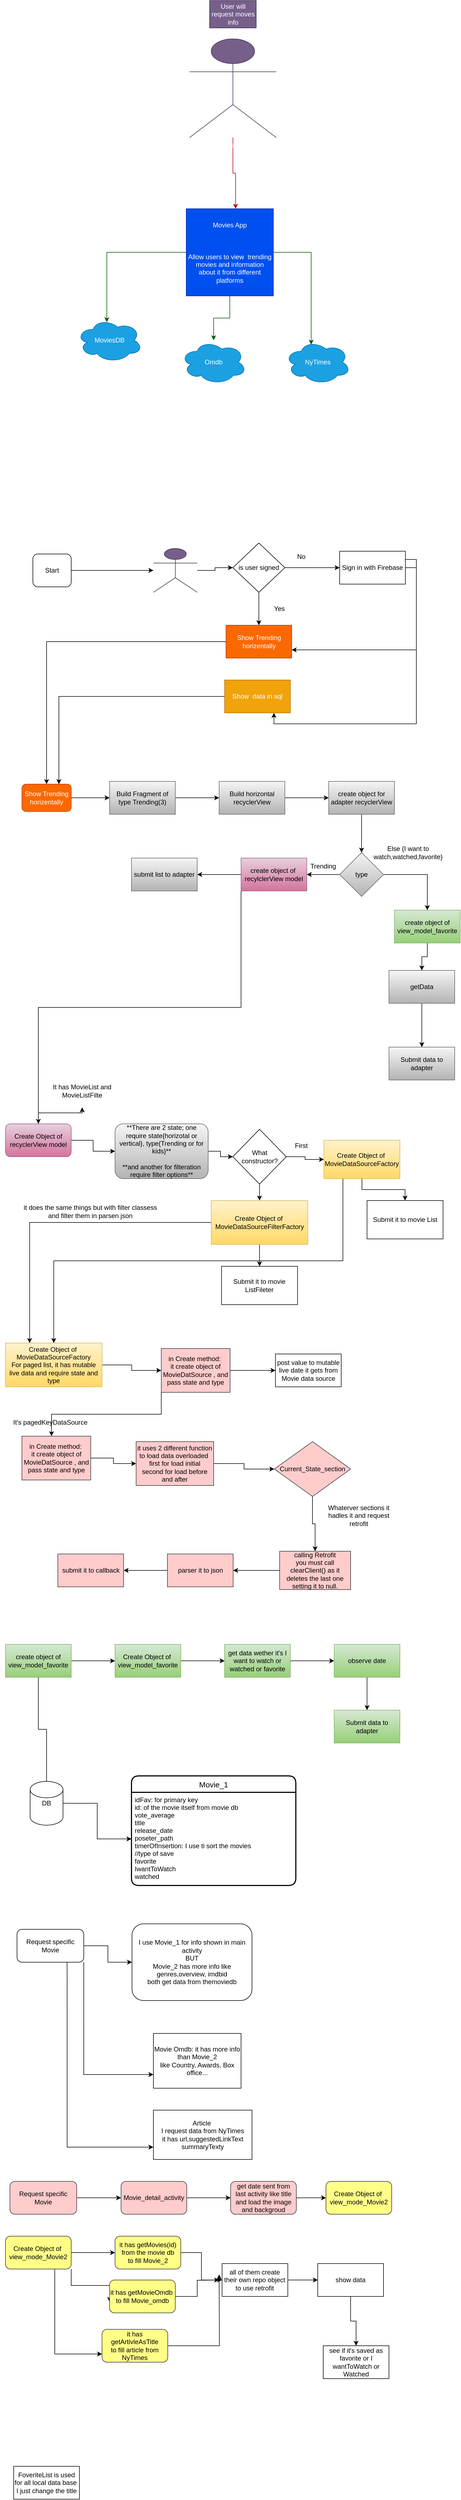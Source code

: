 <mxfile version="13.6.2" type="github">
  <diagram id="xDZMQg_oWkUy296zBAdL" name="Page-1">
    <mxGraphModel dx="1422" dy="1862" grid="1" gridSize="10" guides="1" tooltips="1" connect="1" arrows="1" fold="1" page="1" pageScale="1" pageWidth="850" pageHeight="1100" math="0" shadow="0">
      <root>
        <mxCell id="0" />
        <mxCell id="1" parent="0" />
        <mxCell id="MKO6IdKLwE_xbSHV2B4L-19" style="edgeStyle=orthogonalEdgeStyle;rounded=0;orthogonalLoop=1;jettySize=auto;html=1;fillColor=#008a00;strokeColor=#005700;" edge="1" parent="1" source="MKO6IdKLwE_xbSHV2B4L-4" target="MKO6IdKLwE_xbSHV2B4L-16">
          <mxGeometry relative="1" as="geometry" />
        </mxCell>
        <mxCell id="MKO6IdKLwE_xbSHV2B4L-20" style="edgeStyle=orthogonalEdgeStyle;rounded=0;orthogonalLoop=1;jettySize=auto;html=1;entryX=0.4;entryY=0.1;entryDx=0;entryDy=0;entryPerimeter=0;fillColor=#008a00;strokeColor=#005700;" edge="1" parent="1" source="MKO6IdKLwE_xbSHV2B4L-4" target="MKO6IdKLwE_xbSHV2B4L-17">
          <mxGeometry relative="1" as="geometry" />
        </mxCell>
        <mxCell id="MKO6IdKLwE_xbSHV2B4L-21" style="edgeStyle=orthogonalEdgeStyle;rounded=0;orthogonalLoop=1;jettySize=auto;html=1;entryX=0.458;entryY=0.088;entryDx=0;entryDy=0;entryPerimeter=0;fillColor=#008a00;strokeColor=#005700;" edge="1" parent="1" source="MKO6IdKLwE_xbSHV2B4L-4" target="MKO6IdKLwE_xbSHV2B4L-15">
          <mxGeometry relative="1" as="geometry" />
        </mxCell>
        <mxCell id="MKO6IdKLwE_xbSHV2B4L-4" value="Movies App&lt;br&gt;&lt;br&gt;&lt;br&gt;&lt;br&gt;Allow users to view&amp;nbsp; trending movies and information about it from different platforms" style="whiteSpace=wrap;html=1;aspect=fixed;fillColor=#0050ef;strokeColor=#001DBC;fontColor=#ffffff;" vertex="1" parent="1">
          <mxGeometry x="340" y="-580" width="159" height="159" as="geometry" />
        </mxCell>
        <object label="" id="MKO6IdKLwE_xbSHV2B4L-14">
          <mxCell style="edgeStyle=orthogonalEdgeStyle;rounded=0;orthogonalLoop=1;jettySize=auto;html=1;fillColor=#e51400;strokeColor=#B20000;" edge="1" parent="1" source="MKO6IdKLwE_xbSHV2B4L-11" target="MKO6IdKLwE_xbSHV2B4L-4">
            <mxGeometry relative="1" as="geometry">
              <Array as="points">
                <mxPoint x="425" y="-645" />
                <mxPoint x="430" y="-645" />
              </Array>
            </mxGeometry>
          </mxCell>
        </object>
        <mxCell id="MKO6IdKLwE_xbSHV2B4L-11" value="User" style="shape=umlActor;verticalLabelPosition=bottom;verticalAlign=top;html=1;outlineConnect=0;fillColor=#76608a;strokeColor=#432D57;fontColor=#ffffff;" vertex="1" parent="1">
          <mxGeometry x="346" y="-890" width="158.25" height="180" as="geometry" />
        </mxCell>
        <mxCell id="MKO6IdKLwE_xbSHV2B4L-12" value="User will request moves info" style="text;html=1;strokeColor=#432D57;fillColor=#76608a;align=center;verticalAlign=middle;whiteSpace=wrap;rounded=0;fontColor=#ffffff;" vertex="1" parent="1">
          <mxGeometry x="382.63" y="-960" width="85" height="50" as="geometry" />
        </mxCell>
        <mxCell id="MKO6IdKLwE_xbSHV2B4L-15" value="MoviesDB" style="ellipse;shape=cloud;whiteSpace=wrap;html=1;fillColor=#1ba1e2;strokeColor=#006EAF;fontColor=#ffffff;" vertex="1" parent="1">
          <mxGeometry x="140" y="-380" width="120" height="80" as="geometry" />
        </mxCell>
        <mxCell id="MKO6IdKLwE_xbSHV2B4L-16" value="Omdb" style="ellipse;shape=cloud;whiteSpace=wrap;html=1;fillColor=#1ba1e2;strokeColor=#006EAF;fontColor=#ffffff;" vertex="1" parent="1">
          <mxGeometry x="330" y="-340" width="120" height="80" as="geometry" />
        </mxCell>
        <mxCell id="MKO6IdKLwE_xbSHV2B4L-17" value="NyTimes&lt;br&gt;" style="ellipse;shape=cloud;whiteSpace=wrap;html=1;fillColor=#1ba1e2;strokeColor=#006EAF;fontColor=#ffffff;" vertex="1" parent="1">
          <mxGeometry x="520" y="-340" width="120" height="80" as="geometry" />
        </mxCell>
        <mxCell id="MKO6IdKLwE_xbSHV2B4L-29" value="" style="edgeStyle=orthogonalEdgeStyle;rounded=0;orthogonalLoop=1;jettySize=auto;html=1;" edge="1" parent="1" source="MKO6IdKLwE_xbSHV2B4L-22" target="MKO6IdKLwE_xbSHV2B4L-28">
          <mxGeometry relative="1" as="geometry" />
        </mxCell>
        <mxCell id="MKO6IdKLwE_xbSHV2B4L-22" value="User" style="shape=umlActor;verticalLabelPosition=bottom;verticalAlign=top;html=1;outlineConnect=0;fillColor=#76608a;strokeColor=#432D57;fontColor=#ffffff;" vertex="1" parent="1">
          <mxGeometry x="280" y="40" width="80" height="80" as="geometry" />
        </mxCell>
        <mxCell id="MKO6IdKLwE_xbSHV2B4L-26" style="edgeStyle=orthogonalEdgeStyle;rounded=0;orthogonalLoop=1;jettySize=auto;html=1;" edge="1" parent="1" source="MKO6IdKLwE_xbSHV2B4L-25" target="MKO6IdKLwE_xbSHV2B4L-22">
          <mxGeometry relative="1" as="geometry" />
        </mxCell>
        <mxCell id="MKO6IdKLwE_xbSHV2B4L-25" value="Start" style="rounded=1;whiteSpace=wrap;html=1;" vertex="1" parent="1">
          <mxGeometry x="60" y="50" width="70" height="60" as="geometry" />
        </mxCell>
        <mxCell id="MKO6IdKLwE_xbSHV2B4L-31" value="" style="edgeStyle=orthogonalEdgeStyle;rounded=0;orthogonalLoop=1;jettySize=auto;html=1;" edge="1" parent="1" source="MKO6IdKLwE_xbSHV2B4L-28" target="MKO6IdKLwE_xbSHV2B4L-30">
          <mxGeometry relative="1" as="geometry" />
        </mxCell>
        <mxCell id="MKO6IdKLwE_xbSHV2B4L-34" value="" style="edgeStyle=orthogonalEdgeStyle;rounded=0;orthogonalLoop=1;jettySize=auto;html=1;" edge="1" parent="1" source="MKO6IdKLwE_xbSHV2B4L-28" target="MKO6IdKLwE_xbSHV2B4L-33">
          <mxGeometry relative="1" as="geometry" />
        </mxCell>
        <mxCell id="MKO6IdKLwE_xbSHV2B4L-28" value="is user signed" style="rhombus;whiteSpace=wrap;html=1;" vertex="1" parent="1">
          <mxGeometry x="425" y="30" width="95" height="90" as="geometry" />
        </mxCell>
        <mxCell id="MKO6IdKLwE_xbSHV2B4L-38" style="edgeStyle=orthogonalEdgeStyle;rounded=0;orthogonalLoop=1;jettySize=auto;html=1;exitX=1;exitY=0.5;exitDx=0;exitDy=0;entryX=1;entryY=0.75;entryDx=0;entryDy=0;" edge="1" parent="1" source="MKO6IdKLwE_xbSHV2B4L-30" target="MKO6IdKLwE_xbSHV2B4L-33">
          <mxGeometry relative="1" as="geometry" />
        </mxCell>
        <mxCell id="MKO6IdKLwE_xbSHV2B4L-42" style="edgeStyle=orthogonalEdgeStyle;rounded=0;orthogonalLoop=1;jettySize=auto;html=1;exitX=1;exitY=0.25;exitDx=0;exitDy=0;entryX=0.75;entryY=1;entryDx=0;entryDy=0;" edge="1" parent="1" source="MKO6IdKLwE_xbSHV2B4L-30" target="MKO6IdKLwE_xbSHV2B4L-40">
          <mxGeometry relative="1" as="geometry" />
        </mxCell>
        <mxCell id="MKO6IdKLwE_xbSHV2B4L-30" value="Sign in with Firebase" style="rounded=0;whiteSpace=wrap;html=1;" vertex="1" parent="1">
          <mxGeometry x="620" y="45" width="120" height="60" as="geometry" />
        </mxCell>
        <mxCell id="MKO6IdKLwE_xbSHV2B4L-32" value="No" style="text;html=1;strokeColor=none;fillColor=none;align=center;verticalAlign=middle;whiteSpace=wrap;rounded=0;" vertex="1" parent="1">
          <mxGeometry x="530" y="45" width="40" height="20" as="geometry" />
        </mxCell>
        <mxCell id="MKO6IdKLwE_xbSHV2B4L-48" style="edgeStyle=orthogonalEdgeStyle;rounded=0;orthogonalLoop=1;jettySize=auto;html=1;entryX=0.5;entryY=0;entryDx=0;entryDy=0;" edge="1" parent="1" source="MKO6IdKLwE_xbSHV2B4L-33" target="MKO6IdKLwE_xbSHV2B4L-45">
          <mxGeometry relative="1" as="geometry" />
        </mxCell>
        <mxCell id="MKO6IdKLwE_xbSHV2B4L-33" value="Show Trending horizentally" style="rounded=0;whiteSpace=wrap;html=1;fillColor=#fa6800;strokeColor=#C73500;fontColor=#ffffff;" vertex="1" parent="1">
          <mxGeometry x="412.5" y="180" width="120" height="60" as="geometry" />
        </mxCell>
        <mxCell id="MKO6IdKLwE_xbSHV2B4L-35" value="Yes" style="text;html=1;strokeColor=none;fillColor=none;align=center;verticalAlign=middle;whiteSpace=wrap;rounded=0;" vertex="1" parent="1">
          <mxGeometry x="490" y="140" width="40" height="20" as="geometry" />
        </mxCell>
        <mxCell id="MKO6IdKLwE_xbSHV2B4L-53" style="edgeStyle=orthogonalEdgeStyle;rounded=0;orthogonalLoop=1;jettySize=auto;html=1;entryX=0.75;entryY=0;entryDx=0;entryDy=0;" edge="1" parent="1" source="MKO6IdKLwE_xbSHV2B4L-40" target="MKO6IdKLwE_xbSHV2B4L-45">
          <mxGeometry relative="1" as="geometry" />
        </mxCell>
        <mxCell id="MKO6IdKLwE_xbSHV2B4L-40" value="Show&amp;nbsp; data in sql" style="rounded=0;whiteSpace=wrap;html=1;fillColor=#f0a30a;strokeColor=#BD7000;fontColor=#ffffff;" vertex="1" parent="1">
          <mxGeometry x="410" y="280" width="120" height="60" as="geometry" />
        </mxCell>
        <mxCell id="MKO6IdKLwE_xbSHV2B4L-47" value="" style="edgeStyle=orthogonalEdgeStyle;rounded=0;orthogonalLoop=1;jettySize=auto;html=1;" edge="1" parent="1" source="MKO6IdKLwE_xbSHV2B4L-45" target="MKO6IdKLwE_xbSHV2B4L-46">
          <mxGeometry relative="1" as="geometry" />
        </mxCell>
        <mxCell id="MKO6IdKLwE_xbSHV2B4L-45" value="Show Trending horizentally" style="rounded=1;whiteSpace=wrap;html=1;fillColor=#fa6800;strokeColor=#C73500;fontColor=#ffffff;" vertex="1" parent="1">
          <mxGeometry x="40" y="470" width="90" height="50" as="geometry" />
        </mxCell>
        <mxCell id="MKO6IdKLwE_xbSHV2B4L-50" value="" style="edgeStyle=orthogonalEdgeStyle;rounded=0;orthogonalLoop=1;jettySize=auto;html=1;" edge="1" parent="1" source="MKO6IdKLwE_xbSHV2B4L-46" target="MKO6IdKLwE_xbSHV2B4L-49">
          <mxGeometry relative="1" as="geometry" />
        </mxCell>
        <mxCell id="MKO6IdKLwE_xbSHV2B4L-46" value="Build Fragment of type Trending(3)" style="rounded=0;whiteSpace=wrap;html=1;gradientColor=#b3b3b3;fillColor=#f5f5f5;strokeColor=#666666;" vertex="1" parent="1">
          <mxGeometry x="200" y="465" width="120" height="60" as="geometry" />
        </mxCell>
        <mxCell id="MKO6IdKLwE_xbSHV2B4L-52" value="" style="edgeStyle=orthogonalEdgeStyle;rounded=0;orthogonalLoop=1;jettySize=auto;html=1;" edge="1" parent="1" source="MKO6IdKLwE_xbSHV2B4L-49" target="MKO6IdKLwE_xbSHV2B4L-51">
          <mxGeometry relative="1" as="geometry" />
        </mxCell>
        <mxCell id="MKO6IdKLwE_xbSHV2B4L-49" value="Build horizontal recyclerView" style="whiteSpace=wrap;html=1;rounded=0;strokeColor=#666666;fillColor=#f5f5f5;gradientColor=#b3b3b3;" vertex="1" parent="1">
          <mxGeometry x="400" y="465" width="120" height="60" as="geometry" />
        </mxCell>
        <mxCell id="MKO6IdKLwE_xbSHV2B4L-55" value="" style="edgeStyle=orthogonalEdgeStyle;rounded=0;orthogonalLoop=1;jettySize=auto;html=1;" edge="1" parent="1" source="MKO6IdKLwE_xbSHV2B4L-51" target="MKO6IdKLwE_xbSHV2B4L-54">
          <mxGeometry relative="1" as="geometry" />
        </mxCell>
        <mxCell id="MKO6IdKLwE_xbSHV2B4L-51" value="create object for adapter recyclerView" style="whiteSpace=wrap;html=1;rounded=0;strokeColor=#666666;fillColor=#f5f5f5;gradientColor=#b3b3b3;" vertex="1" parent="1">
          <mxGeometry x="600" y="465" width="120" height="60" as="geometry" />
        </mxCell>
        <mxCell id="MKO6IdKLwE_xbSHV2B4L-57" value="" style="edgeStyle=orthogonalEdgeStyle;rounded=0;orthogonalLoop=1;jettySize=auto;html=1;" edge="1" parent="1" source="MKO6IdKLwE_xbSHV2B4L-54" target="MKO6IdKLwE_xbSHV2B4L-56">
          <mxGeometry relative="1" as="geometry" />
        </mxCell>
        <mxCell id="MKO6IdKLwE_xbSHV2B4L-62" value="" style="edgeStyle=orthogonalEdgeStyle;rounded=0;orthogonalLoop=1;jettySize=auto;html=1;" edge="1" parent="1" source="MKO6IdKLwE_xbSHV2B4L-54" target="MKO6IdKLwE_xbSHV2B4L-61">
          <mxGeometry relative="1" as="geometry" />
        </mxCell>
        <mxCell id="MKO6IdKLwE_xbSHV2B4L-54" value="type" style="rhombus;whiteSpace=wrap;html=1;rounded=0;strokeColor=#666666;fillColor=#f5f5f5;gradientColor=#b3b3b3;" vertex="1" parent="1">
          <mxGeometry x="620" y="595" width="80" height="80" as="geometry" />
        </mxCell>
        <mxCell id="MKO6IdKLwE_xbSHV2B4L-60" value="" style="edgeStyle=orthogonalEdgeStyle;rounded=0;orthogonalLoop=1;jettySize=auto;html=1;" edge="1" parent="1" source="MKO6IdKLwE_xbSHV2B4L-56" target="MKO6IdKLwE_xbSHV2B4L-59">
          <mxGeometry relative="1" as="geometry" />
        </mxCell>
        <mxCell id="MKO6IdKLwE_xbSHV2B4L-74" style="edgeStyle=orthogonalEdgeStyle;rounded=0;orthogonalLoop=1;jettySize=auto;html=1;exitX=0;exitY=1;exitDx=0;exitDy=0;entryX=0.5;entryY=0;entryDx=0;entryDy=0;" edge="1" parent="1" source="MKO6IdKLwE_xbSHV2B4L-56" target="MKO6IdKLwE_xbSHV2B4L-70">
          <mxGeometry relative="1" as="geometry" />
        </mxCell>
        <mxCell id="MKO6IdKLwE_xbSHV2B4L-56" value="create object of&amp;nbsp;&lt;br&gt;recylclerView model" style="whiteSpace=wrap;html=1;rounded=0;strokeColor=#996185;fillColor=#e6d0de;gradientColor=#d5739d;" vertex="1" parent="1">
          <mxGeometry x="440" y="605" width="120" height="60" as="geometry" />
        </mxCell>
        <mxCell id="MKO6IdKLwE_xbSHV2B4L-58" value="Trending" style="text;html=1;strokeColor=none;fillColor=none;align=center;verticalAlign=middle;whiteSpace=wrap;rounded=0;" vertex="1" parent="1">
          <mxGeometry x="570" y="610" width="40" height="20" as="geometry" />
        </mxCell>
        <mxCell id="MKO6IdKLwE_xbSHV2B4L-59" value="submit list to adapter" style="whiteSpace=wrap;html=1;rounded=0;strokeColor=#666666;fillColor=#f5f5f5;gradientColor=#b3b3b3;" vertex="1" parent="1">
          <mxGeometry x="240" y="605" width="120" height="60" as="geometry" />
        </mxCell>
        <mxCell id="MKO6IdKLwE_xbSHV2B4L-66" value="" style="edgeStyle=orthogonalEdgeStyle;rounded=0;orthogonalLoop=1;jettySize=auto;html=1;" edge="1" parent="1" source="MKO6IdKLwE_xbSHV2B4L-61" target="MKO6IdKLwE_xbSHV2B4L-65">
          <mxGeometry relative="1" as="geometry" />
        </mxCell>
        <mxCell id="MKO6IdKLwE_xbSHV2B4L-61" value="create object of view_model_favorite" style="whiteSpace=wrap;html=1;rounded=0;strokeColor=#82b366;fillColor=#d5e8d4;gradientColor=#97d077;" vertex="1" parent="1">
          <mxGeometry x="720" y="700" width="120" height="60" as="geometry" />
        </mxCell>
        <mxCell id="MKO6IdKLwE_xbSHV2B4L-63" value="Else {I want to watch,watched,favorite}" style="text;html=1;strokeColor=none;fillColor=none;align=center;verticalAlign=middle;whiteSpace=wrap;rounded=0;" vertex="1" parent="1">
          <mxGeometry x="670" y="560" width="150" height="70" as="geometry" />
        </mxCell>
        <mxCell id="MKO6IdKLwE_xbSHV2B4L-68" value="" style="edgeStyle=orthogonalEdgeStyle;rounded=0;orthogonalLoop=1;jettySize=auto;html=1;" edge="1" parent="1" source="MKO6IdKLwE_xbSHV2B4L-65" target="MKO6IdKLwE_xbSHV2B4L-67">
          <mxGeometry relative="1" as="geometry" />
        </mxCell>
        <mxCell id="MKO6IdKLwE_xbSHV2B4L-65" value="getData" style="whiteSpace=wrap;html=1;rounded=0;strokeColor=#666666;fillColor=#f5f5f5;gradientColor=#b3b3b3;" vertex="1" parent="1">
          <mxGeometry x="710" y="810" width="120" height="60" as="geometry" />
        </mxCell>
        <mxCell id="MKO6IdKLwE_xbSHV2B4L-67" value="Submit data to adapter" style="whiteSpace=wrap;html=1;rounded=0;strokeColor=#666666;fillColor=#f5f5f5;gradientColor=#b3b3b3;" vertex="1" parent="1">
          <mxGeometry x="710" y="950" width="120" height="60" as="geometry" />
        </mxCell>
        <mxCell id="MKO6IdKLwE_xbSHV2B4L-76" style="edgeStyle=orthogonalEdgeStyle;rounded=0;orthogonalLoop=1;jettySize=auto;html=1;entryX=0.5;entryY=1;entryDx=0;entryDy=0;" edge="1" parent="1" source="MKO6IdKLwE_xbSHV2B4L-70" target="MKO6IdKLwE_xbSHV2B4L-75">
          <mxGeometry relative="1" as="geometry" />
        </mxCell>
        <mxCell id="MKO6IdKLwE_xbSHV2B4L-80" value="" style="edgeStyle=orthogonalEdgeStyle;rounded=0;orthogonalLoop=1;jettySize=auto;html=1;" edge="1" parent="1" source="MKO6IdKLwE_xbSHV2B4L-70" target="MKO6IdKLwE_xbSHV2B4L-79">
          <mxGeometry relative="1" as="geometry" />
        </mxCell>
        <mxCell id="MKO6IdKLwE_xbSHV2B4L-70" value="Create Object of recyclerView model" style="rounded=1;whiteSpace=wrap;html=1;gradientColor=#d5739d;fillColor=#e6d0de;strokeColor=#996185;" vertex="1" parent="1">
          <mxGeometry x="10" y="1090" width="120" height="60" as="geometry" />
        </mxCell>
        <mxCell id="MKO6IdKLwE_xbSHV2B4L-75" value="It has MovieList and MovieListFilte" style="text;html=1;strokeColor=none;fillColor=none;align=center;verticalAlign=middle;whiteSpace=wrap;rounded=0;" vertex="1" parent="1">
          <mxGeometry x="90" y="1000" width="120" height="60" as="geometry" />
        </mxCell>
        <mxCell id="MKO6IdKLwE_xbSHV2B4L-87" value="" style="edgeStyle=orthogonalEdgeStyle;rounded=0;orthogonalLoop=1;jettySize=auto;html=1;" edge="1" parent="1" source="MKO6IdKLwE_xbSHV2B4L-79" target="MKO6IdKLwE_xbSHV2B4L-86">
          <mxGeometry relative="1" as="geometry" />
        </mxCell>
        <mxCell id="MKO6IdKLwE_xbSHV2B4L-79" value="**There are 2 state; one require state{horizotal or vertical}, type{Trending or for kids}**&lt;br&gt;&lt;br&gt;**and another for filteration require filter options**" style="rounded=1;whiteSpace=wrap;html=1;gradientColor=#b3b3b3;fillColor=#f5f5f5;strokeColor=#666666;" vertex="1" parent="1">
          <mxGeometry x="210" y="1090" width="170" height="100" as="geometry" />
        </mxCell>
        <mxCell id="MKO6IdKLwE_xbSHV2B4L-89" value="" style="edgeStyle=orthogonalEdgeStyle;rounded=0;orthogonalLoop=1;jettySize=auto;html=1;" edge="1" parent="1" source="MKO6IdKLwE_xbSHV2B4L-86" target="MKO6IdKLwE_xbSHV2B4L-88">
          <mxGeometry relative="1" as="geometry" />
        </mxCell>
        <mxCell id="MKO6IdKLwE_xbSHV2B4L-94" value="" style="edgeStyle=orthogonalEdgeStyle;rounded=0;orthogonalLoop=1;jettySize=auto;html=1;" edge="1" parent="1" source="MKO6IdKLwE_xbSHV2B4L-86" target="MKO6IdKLwE_xbSHV2B4L-93">
          <mxGeometry relative="1" as="geometry" />
        </mxCell>
        <mxCell id="MKO6IdKLwE_xbSHV2B4L-86" value="What constructor?" style="rhombus;whiteSpace=wrap;html=1;" vertex="1" parent="1">
          <mxGeometry x="425" y="1100" width="97.5" height="100" as="geometry" />
        </mxCell>
        <mxCell id="MKO6IdKLwE_xbSHV2B4L-92" value="" style="edgeStyle=orthogonalEdgeStyle;rounded=0;orthogonalLoop=1;jettySize=auto;html=1;" edge="1" parent="1" source="MKO6IdKLwE_xbSHV2B4L-88" target="MKO6IdKLwE_xbSHV2B4L-91">
          <mxGeometry relative="1" as="geometry" />
        </mxCell>
        <mxCell id="MKO6IdKLwE_xbSHV2B4L-126" style="edgeStyle=orthogonalEdgeStyle;rounded=0;orthogonalLoop=1;jettySize=auto;html=1;exitX=0.25;exitY=1;exitDx=0;exitDy=0;entryX=0.5;entryY=0;entryDx=0;entryDy=0;" edge="1" parent="1" source="MKO6IdKLwE_xbSHV2B4L-88" target="MKO6IdKLwE_xbSHV2B4L-97">
          <mxGeometry relative="1" as="geometry" />
        </mxCell>
        <mxCell id="MKO6IdKLwE_xbSHV2B4L-88" value="Create Object of&amp;nbsp;&lt;br&gt;MovieDataSourceFactory" style="whiteSpace=wrap;html=1;gradientColor=#ffd966;fillColor=#fff2cc;strokeColor=#d6b656;" vertex="1" parent="1">
          <mxGeometry x="591.25" y="1120" width="138.75" height="70" as="geometry" />
        </mxCell>
        <mxCell id="MKO6IdKLwE_xbSHV2B4L-90" value="First" style="text;html=1;strokeColor=none;fillColor=none;align=center;verticalAlign=middle;whiteSpace=wrap;rounded=0;" vertex="1" parent="1">
          <mxGeometry x="530" y="1120" width="40" height="20" as="geometry" />
        </mxCell>
        <mxCell id="MKO6IdKLwE_xbSHV2B4L-91" value="Submit it to movie List" style="whiteSpace=wrap;html=1;" vertex="1" parent="1">
          <mxGeometry x="670" y="1230" width="138.75" height="70" as="geometry" />
        </mxCell>
        <mxCell id="MKO6IdKLwE_xbSHV2B4L-96" value="" style="edgeStyle=orthogonalEdgeStyle;rounded=0;orthogonalLoop=1;jettySize=auto;html=1;" edge="1" parent="1" source="MKO6IdKLwE_xbSHV2B4L-93" target="MKO6IdKLwE_xbSHV2B4L-95">
          <mxGeometry relative="1" as="geometry" />
        </mxCell>
        <mxCell id="MKO6IdKLwE_xbSHV2B4L-127" style="edgeStyle=orthogonalEdgeStyle;rounded=0;orthogonalLoop=1;jettySize=auto;html=1;entryX=0.25;entryY=0;entryDx=0;entryDy=0;" edge="1" parent="1" source="MKO6IdKLwE_xbSHV2B4L-93" target="MKO6IdKLwE_xbSHV2B4L-97">
          <mxGeometry relative="1" as="geometry" />
        </mxCell>
        <mxCell id="MKO6IdKLwE_xbSHV2B4L-93" value="Create Object of&amp;nbsp;&lt;br&gt;MovieDataSourceFilterFactory" style="whiteSpace=wrap;html=1;gradientColor=#ffd966;fillColor=#fff2cc;strokeColor=#d6b656;" vertex="1" parent="1">
          <mxGeometry x="385.63" y="1230" width="176.25" height="80" as="geometry" />
        </mxCell>
        <mxCell id="MKO6IdKLwE_xbSHV2B4L-95" value="Submit it to movie ListFileter" style="whiteSpace=wrap;html=1;" vertex="1" parent="1">
          <mxGeometry x="404.38" y="1350" width="138.75" height="70" as="geometry" />
        </mxCell>
        <mxCell id="MKO6IdKLwE_xbSHV2B4L-101" value="" style="edgeStyle=orthogonalEdgeStyle;rounded=0;orthogonalLoop=1;jettySize=auto;html=1;" edge="1" parent="1" source="MKO6IdKLwE_xbSHV2B4L-97" target="MKO6IdKLwE_xbSHV2B4L-100">
          <mxGeometry relative="1" as="geometry" />
        </mxCell>
        <mxCell id="MKO6IdKLwE_xbSHV2B4L-97" value="Create Object of&amp;nbsp;&lt;br&gt;MovieDataSourceFactory&lt;br&gt;For paged list, it has mutable live data and require state and type" style="whiteSpace=wrap;html=1;gradientColor=#ffd966;fillColor=#fff2cc;strokeColor=#d6b656;" vertex="1" parent="1">
          <mxGeometry x="10" y="1490" width="176.25" height="80" as="geometry" />
        </mxCell>
        <mxCell id="MKO6IdKLwE_xbSHV2B4L-103" value="" style="edgeStyle=orthogonalEdgeStyle;rounded=0;orthogonalLoop=1;jettySize=auto;html=1;" edge="1" parent="1" source="MKO6IdKLwE_xbSHV2B4L-100" target="MKO6IdKLwE_xbSHV2B4L-102">
          <mxGeometry relative="1" as="geometry" />
        </mxCell>
        <mxCell id="MKO6IdKLwE_xbSHV2B4L-106" style="edgeStyle=orthogonalEdgeStyle;rounded=0;orthogonalLoop=1;jettySize=auto;html=1;exitX=0;exitY=1;exitDx=0;exitDy=0;entryX=0.43;entryY=0;entryDx=0;entryDy=0;entryPerimeter=0;" edge="1" parent="1" source="MKO6IdKLwE_xbSHV2B4L-100" target="MKO6IdKLwE_xbSHV2B4L-104">
          <mxGeometry relative="1" as="geometry" />
        </mxCell>
        <mxCell id="MKO6IdKLwE_xbSHV2B4L-100" value="in Create method:&amp;nbsp;&lt;br&gt;it create object of MovieDatSource , and pass state and type" style="whiteSpace=wrap;html=1;strokeColor=#36393d;fillColor=#ffcccc;" vertex="1" parent="1">
          <mxGeometry x="294.38" y="1500" width="125.63" height="80" as="geometry" />
        </mxCell>
        <mxCell id="MKO6IdKLwE_xbSHV2B4L-102" value="post value to mutable live date it gets from Movie data source" style="whiteSpace=wrap;html=1;" vertex="1" parent="1">
          <mxGeometry x="502.825" y="1510" width="120" height="60" as="geometry" />
        </mxCell>
        <mxCell id="MKO6IdKLwE_xbSHV2B4L-109" value="" style="edgeStyle=orthogonalEdgeStyle;rounded=0;orthogonalLoop=1;jettySize=auto;html=1;" edge="1" parent="1" source="MKO6IdKLwE_xbSHV2B4L-104" target="MKO6IdKLwE_xbSHV2B4L-108">
          <mxGeometry relative="1" as="geometry" />
        </mxCell>
        <mxCell id="MKO6IdKLwE_xbSHV2B4L-104" value="in Create method:&amp;nbsp;&lt;br&gt;it create object of MovieDatSource , and pass state and type" style="whiteSpace=wrap;html=1;strokeColor=#36393d;fillColor=#ffcccc;" vertex="1" parent="1">
          <mxGeometry x="40" y="1660" width="125.63" height="80" as="geometry" />
        </mxCell>
        <mxCell id="MKO6IdKLwE_xbSHV2B4L-107" value="It&#39;s pagedKeyDataSource" style="text;html=1;strokeColor=none;fillColor=none;align=center;verticalAlign=middle;whiteSpace=wrap;rounded=0;" vertex="1" parent="1">
          <mxGeometry y="1630" width="184" height="10" as="geometry" />
        </mxCell>
        <mxCell id="MKO6IdKLwE_xbSHV2B4L-111" value="" style="edgeStyle=orthogonalEdgeStyle;rounded=0;orthogonalLoop=1;jettySize=auto;html=1;" edge="1" parent="1" source="MKO6IdKLwE_xbSHV2B4L-108" target="MKO6IdKLwE_xbSHV2B4L-110">
          <mxGeometry relative="1" as="geometry" />
        </mxCell>
        <mxCell id="MKO6IdKLwE_xbSHV2B4L-108" value="it uses 2 different function to load data overloaded&amp;nbsp;&lt;br&gt;first for load initial&lt;br&gt;second for load before and after" style="whiteSpace=wrap;html=1;strokeColor=#36393d;fillColor=#ffcccc;" vertex="1" parent="1">
          <mxGeometry x="248.45" y="1670" width="141.56" height="80" as="geometry" />
        </mxCell>
        <mxCell id="MKO6IdKLwE_xbSHV2B4L-113" value="" style="edgeStyle=orthogonalEdgeStyle;rounded=0;orthogonalLoop=1;jettySize=auto;html=1;" edge="1" parent="1" source="MKO6IdKLwE_xbSHV2B4L-110" target="MKO6IdKLwE_xbSHV2B4L-112">
          <mxGeometry relative="1" as="geometry" />
        </mxCell>
        <mxCell id="MKO6IdKLwE_xbSHV2B4L-110" value="Current_State_section" style="rhombus;whiteSpace=wrap;html=1;strokeColor=#36393d;fillColor=#ffcccc;" vertex="1" parent="1">
          <mxGeometry x="500.79" y="1670" width="139.21" height="100" as="geometry" />
        </mxCell>
        <mxCell id="MKO6IdKLwE_xbSHV2B4L-121" value="" style="edgeStyle=orthogonalEdgeStyle;rounded=0;orthogonalLoop=1;jettySize=auto;html=1;" edge="1" parent="1" source="MKO6IdKLwE_xbSHV2B4L-112" target="MKO6IdKLwE_xbSHV2B4L-120">
          <mxGeometry relative="1" as="geometry" />
        </mxCell>
        <mxCell id="MKO6IdKLwE_xbSHV2B4L-112" value="calling Retrofit&lt;br&gt;you must call clearClient() as it deletes the last one setting it to null." style="whiteSpace=wrap;html=1;strokeColor=#36393d;fillColor=#ffcccc;" vertex="1" parent="1">
          <mxGeometry x="510.4" y="1870" width="129.61" height="70" as="geometry" />
        </mxCell>
        <mxCell id="MKO6IdKLwE_xbSHV2B4L-114" value="Whaterver sections it hadles it and request retrofit" style="text;html=1;strokeColor=none;fillColor=none;align=center;verticalAlign=middle;whiteSpace=wrap;rounded=0;" vertex="1" parent="1">
          <mxGeometry x="590" y="1780" width="130" height="50" as="geometry" />
        </mxCell>
        <mxCell id="MKO6IdKLwE_xbSHV2B4L-124" value="" style="edgeStyle=orthogonalEdgeStyle;rounded=0;orthogonalLoop=1;jettySize=auto;html=1;" edge="1" parent="1" source="MKO6IdKLwE_xbSHV2B4L-120" target="MKO6IdKLwE_xbSHV2B4L-123">
          <mxGeometry relative="1" as="geometry" />
        </mxCell>
        <mxCell id="MKO6IdKLwE_xbSHV2B4L-120" value="parser it to json" style="whiteSpace=wrap;html=1;strokeColor=#36393d;fillColor=#ffcccc;" vertex="1" parent="1">
          <mxGeometry x="305.595" y="1875" width="120" height="60" as="geometry" />
        </mxCell>
        <mxCell id="MKO6IdKLwE_xbSHV2B4L-123" value="submit it to callback" style="whiteSpace=wrap;html=1;strokeColor=#36393d;fillColor=#ffcccc;" vertex="1" parent="1">
          <mxGeometry x="105.595" y="1875" width="120" height="60" as="geometry" />
        </mxCell>
        <mxCell id="MKO6IdKLwE_xbSHV2B4L-128" value="it does the same things but with filter classess and filter them in parsen json" style="text;html=1;strokeColor=none;fillColor=none;align=center;verticalAlign=middle;whiteSpace=wrap;rounded=0;" vertex="1" parent="1">
          <mxGeometry x="40" y="1250" width="250" as="geometry" />
        </mxCell>
        <mxCell id="MKO6IdKLwE_xbSHV2B4L-132" value="" style="edgeStyle=orthogonalEdgeStyle;rounded=0;orthogonalLoop=1;jettySize=auto;html=1;" edge="1" parent="1" source="MKO6IdKLwE_xbSHV2B4L-130" target="MKO6IdKLwE_xbSHV2B4L-131">
          <mxGeometry relative="1" as="geometry" />
        </mxCell>
        <mxCell id="MKO6IdKLwE_xbSHV2B4L-143" style="edgeStyle=orthogonalEdgeStyle;rounded=0;orthogonalLoop=1;jettySize=auto;html=1;entryX=0.5;entryY=0.35;entryDx=0;entryDy=0;entryPerimeter=0;" edge="1" parent="1" source="MKO6IdKLwE_xbSHV2B4L-130" target="MKO6IdKLwE_xbSHV2B4L-139">
          <mxGeometry relative="1" as="geometry" />
        </mxCell>
        <mxCell id="MKO6IdKLwE_xbSHV2B4L-130" value="create object of view_model_favorite" style="whiteSpace=wrap;html=1;rounded=0;strokeColor=#82b366;fillColor=#d5e8d4;gradientColor=#97d077;" vertex="1" parent="1">
          <mxGeometry x="10" y="2040" width="120" height="60" as="geometry" />
        </mxCell>
        <mxCell id="MKO6IdKLwE_xbSHV2B4L-134" value="" style="edgeStyle=orthogonalEdgeStyle;rounded=0;orthogonalLoop=1;jettySize=auto;html=1;" edge="1" parent="1" source="MKO6IdKLwE_xbSHV2B4L-131" target="MKO6IdKLwE_xbSHV2B4L-133">
          <mxGeometry relative="1" as="geometry" />
        </mxCell>
        <mxCell id="MKO6IdKLwE_xbSHV2B4L-131" value="Create Object of&amp;nbsp;&lt;br&gt;view_model_favorite" style="whiteSpace=wrap;html=1;rounded=0;strokeColor=#82b366;fillColor=#d5e8d4;gradientColor=#97d077;" vertex="1" parent="1">
          <mxGeometry x="210" y="2040" width="120" height="60" as="geometry" />
        </mxCell>
        <mxCell id="MKO6IdKLwE_xbSHV2B4L-136" value="" style="edgeStyle=orthogonalEdgeStyle;rounded=0;orthogonalLoop=1;jettySize=auto;html=1;" edge="1" parent="1" source="MKO6IdKLwE_xbSHV2B4L-133" target="MKO6IdKLwE_xbSHV2B4L-135">
          <mxGeometry relative="1" as="geometry" />
        </mxCell>
        <mxCell id="MKO6IdKLwE_xbSHV2B4L-133" value="get data wether it&#39;s I want to watch or watched or favorite" style="whiteSpace=wrap;html=1;rounded=0;strokeColor=#82b366;fillColor=#d5e8d4;gradientColor=#97d077;" vertex="1" parent="1">
          <mxGeometry x="410" y="2040" width="120" height="60" as="geometry" />
        </mxCell>
        <mxCell id="MKO6IdKLwE_xbSHV2B4L-138" value="" style="edgeStyle=orthogonalEdgeStyle;rounded=0;orthogonalLoop=1;jettySize=auto;html=1;" edge="1" parent="1" source="MKO6IdKLwE_xbSHV2B4L-135" target="MKO6IdKLwE_xbSHV2B4L-137">
          <mxGeometry relative="1" as="geometry" />
        </mxCell>
        <mxCell id="MKO6IdKLwE_xbSHV2B4L-135" value="observe date" style="whiteSpace=wrap;html=1;rounded=0;strokeColor=#82b366;fillColor=#d5e8d4;gradientColor=#97d077;" vertex="1" parent="1">
          <mxGeometry x="610" y="2040" width="120" height="60" as="geometry" />
        </mxCell>
        <mxCell id="MKO6IdKLwE_xbSHV2B4L-137" value="Submit data to adapter" style="whiteSpace=wrap;html=1;rounded=0;strokeColor=#82b366;fillColor=#d5e8d4;gradientColor=#97d077;" vertex="1" parent="1">
          <mxGeometry x="610" y="2160" width="120" height="60" as="geometry" />
        </mxCell>
        <mxCell id="MKO6IdKLwE_xbSHV2B4L-144" style="edgeStyle=orthogonalEdgeStyle;rounded=0;orthogonalLoop=1;jettySize=auto;html=1;" edge="1" parent="1" source="MKO6IdKLwE_xbSHV2B4L-139" target="MKO6IdKLwE_xbSHV2B4L-141">
          <mxGeometry relative="1" as="geometry" />
        </mxCell>
        <mxCell id="MKO6IdKLwE_xbSHV2B4L-139" value="DB" style="shape=cylinder2;whiteSpace=wrap;html=1;boundedLbl=1;backgroundOutline=1;size=15;" vertex="1" parent="1">
          <mxGeometry x="55" y="2290" width="60" height="80" as="geometry" />
        </mxCell>
        <mxCell id="MKO6IdKLwE_xbSHV2B4L-140" value="Movie_1" style="swimlane;childLayout=stackLayout;horizontal=1;startSize=30;horizontalStack=0;rounded=1;fontSize=14;fontStyle=0;strokeWidth=2;resizeParent=0;resizeLast=1;shadow=0;dashed=0;align=center;" vertex="1" parent="1">
          <mxGeometry x="240" y="2280" width="300" height="200" as="geometry" />
        </mxCell>
        <mxCell id="MKO6IdKLwE_xbSHV2B4L-141" value="idFav: for primary key&#xa;id: of the movie itself from movie db&#xa;vote_average&#xa;title&#xa;release_date&#xa;poseter_path&#xa;timerOfInsertion: I use ti sort the movies &#xa;//type of save&#xa;favorite&#xa;IwantToWatch&#xa;watched&#xa;" style="align=left;strokeColor=none;fillColor=none;spacingLeft=4;fontSize=12;verticalAlign=top;resizable=0;rotatable=0;part=1;" vertex="1" parent="MKO6IdKLwE_xbSHV2B4L-140">
          <mxGeometry y="30" width="300" height="170" as="geometry" />
        </mxCell>
        <mxCell id="MKO6IdKLwE_xbSHV2B4L-147" value="" style="edgeStyle=orthogonalEdgeStyle;rounded=0;orthogonalLoop=1;jettySize=auto;html=1;" edge="1" parent="1" source="MKO6IdKLwE_xbSHV2B4L-145" target="MKO6IdKLwE_xbSHV2B4L-146">
          <mxGeometry relative="1" as="geometry" />
        </mxCell>
        <mxCell id="MKO6IdKLwE_xbSHV2B4L-151" style="edgeStyle=orthogonalEdgeStyle;rounded=0;orthogonalLoop=1;jettySize=auto;html=1;exitX=1;exitY=1;exitDx=0;exitDy=0;entryX=0;entryY=0.75;entryDx=0;entryDy=0;" edge="1" parent="1" source="MKO6IdKLwE_xbSHV2B4L-145" target="MKO6IdKLwE_xbSHV2B4L-150">
          <mxGeometry relative="1" as="geometry" />
        </mxCell>
        <mxCell id="MKO6IdKLwE_xbSHV2B4L-153" style="edgeStyle=orthogonalEdgeStyle;rounded=0;orthogonalLoop=1;jettySize=auto;html=1;exitX=0.75;exitY=1;exitDx=0;exitDy=0;entryX=0;entryY=0.75;entryDx=0;entryDy=0;" edge="1" parent="1" source="MKO6IdKLwE_xbSHV2B4L-145" target="MKO6IdKLwE_xbSHV2B4L-152">
          <mxGeometry relative="1" as="geometry" />
        </mxCell>
        <mxCell id="MKO6IdKLwE_xbSHV2B4L-145" value="Request specific Movie" style="rounded=1;whiteSpace=wrap;html=1;" vertex="1" parent="1">
          <mxGeometry x="31.06" y="2560" width="121.87" height="60" as="geometry" />
        </mxCell>
        <mxCell id="MKO6IdKLwE_xbSHV2B4L-146" value="I use Movie_1 for info shown in main activity&lt;br&gt;BUT&lt;br&gt;Movie_2 has more info like genres,overview, imdbid&lt;br&gt;both get data from&amp;nbsp;themoviedb" style="whiteSpace=wrap;html=1;rounded=1;" vertex="1" parent="1">
          <mxGeometry x="240.94" y="2550" width="219.07" height="140" as="geometry" />
        </mxCell>
        <mxCell id="MKO6IdKLwE_xbSHV2B4L-150" value="Movie Omdb: it has more info than Movie_2&lt;br&gt;like Country, Awards, Box office...&lt;br&gt;" style="rounded=0;whiteSpace=wrap;html=1;" vertex="1" parent="1">
          <mxGeometry x="280" y="2750" width="160" height="100" as="geometry" />
        </mxCell>
        <mxCell id="MKO6IdKLwE_xbSHV2B4L-152" value="Article&amp;nbsp;&lt;br&gt;I request data from NyTimes&lt;br&gt;it has url,suggestedLinkText&lt;br&gt;summaryTexty" style="rounded=0;whiteSpace=wrap;html=1;" vertex="1" parent="1">
          <mxGeometry x="280" y="2890" width="180" height="90" as="geometry" />
        </mxCell>
        <mxCell id="MKO6IdKLwE_xbSHV2B4L-156" value="" style="edgeStyle=orthogonalEdgeStyle;rounded=0;orthogonalLoop=1;jettySize=auto;html=1;" edge="1" parent="1" source="MKO6IdKLwE_xbSHV2B4L-154" target="MKO6IdKLwE_xbSHV2B4L-155">
          <mxGeometry relative="1" as="geometry" />
        </mxCell>
        <mxCell id="MKO6IdKLwE_xbSHV2B4L-154" value="Request specific Movie" style="rounded=1;whiteSpace=wrap;html=1;fillColor=#ffcccc;strokeColor=#36393d;" vertex="1" parent="1">
          <mxGeometry x="18.13" y="3020" width="121.87" height="60" as="geometry" />
        </mxCell>
        <mxCell id="MKO6IdKLwE_xbSHV2B4L-160" value="" style="edgeStyle=orthogonalEdgeStyle;rounded=0;orthogonalLoop=1;jettySize=auto;html=1;" edge="1" parent="1" source="MKO6IdKLwE_xbSHV2B4L-155" target="MKO6IdKLwE_xbSHV2B4L-159">
          <mxGeometry relative="1" as="geometry" />
        </mxCell>
        <mxCell id="MKO6IdKLwE_xbSHV2B4L-155" value="Movie_detail_activity&lt;br&gt;" style="whiteSpace=wrap;html=1;rounded=1;strokeColor=#36393d;fillColor=#ffcccc;" vertex="1" parent="1">
          <mxGeometry x="220.935" y="3020" width="120" height="60" as="geometry" />
        </mxCell>
        <mxCell id="MKO6IdKLwE_xbSHV2B4L-157" value="Create Object of&amp;nbsp;&lt;br&gt;view_mode_Movie2" style="whiteSpace=wrap;html=1;rounded=1;strokeColor=#36393d;fillColor=#ffff88;" vertex="1" parent="1">
          <mxGeometry x="595.005" y="3020" width="120" height="60" as="geometry" />
        </mxCell>
        <mxCell id="MKO6IdKLwE_xbSHV2B4L-163" style="edgeStyle=orthogonalEdgeStyle;rounded=0;orthogonalLoop=1;jettySize=auto;html=1;entryX=0;entryY=0.5;entryDx=0;entryDy=0;" edge="1" parent="1" source="MKO6IdKLwE_xbSHV2B4L-159" target="MKO6IdKLwE_xbSHV2B4L-157">
          <mxGeometry relative="1" as="geometry" />
        </mxCell>
        <mxCell id="MKO6IdKLwE_xbSHV2B4L-159" value="get date sent from last activity like title&lt;br&gt;and load the image and backgroud" style="whiteSpace=wrap;html=1;rounded=1;strokeColor=#36393d;fillColor=#ffcccc;" vertex="1" parent="1">
          <mxGeometry x="420.935" y="3020" width="120" height="60" as="geometry" />
        </mxCell>
        <mxCell id="MKO6IdKLwE_xbSHV2B4L-166" value="" style="edgeStyle=orthogonalEdgeStyle;rounded=0;orthogonalLoop=1;jettySize=auto;html=1;" edge="1" parent="1" source="MKO6IdKLwE_xbSHV2B4L-164" target="MKO6IdKLwE_xbSHV2B4L-165">
          <mxGeometry relative="1" as="geometry" />
        </mxCell>
        <mxCell id="MKO6IdKLwE_xbSHV2B4L-168" style="edgeStyle=orthogonalEdgeStyle;rounded=0;orthogonalLoop=1;jettySize=auto;html=1;exitX=1;exitY=1;exitDx=0;exitDy=0;" edge="1" parent="1" source="MKO6IdKLwE_xbSHV2B4L-164">
          <mxGeometry relative="1" as="geometry">
            <mxPoint x="200" y="3240" as="targetPoint" />
          </mxGeometry>
        </mxCell>
        <mxCell id="MKO6IdKLwE_xbSHV2B4L-170" style="edgeStyle=orthogonalEdgeStyle;rounded=0;orthogonalLoop=1;jettySize=auto;html=1;exitX=0.75;exitY=1;exitDx=0;exitDy=0;entryX=0;entryY=0.75;entryDx=0;entryDy=0;" edge="1" parent="1" source="MKO6IdKLwE_xbSHV2B4L-164" target="MKO6IdKLwE_xbSHV2B4L-169">
          <mxGeometry relative="1" as="geometry" />
        </mxCell>
        <mxCell id="MKO6IdKLwE_xbSHV2B4L-164" value="Create Object of&amp;nbsp;&lt;br&gt;view_mode_Movie2" style="whiteSpace=wrap;html=1;rounded=1;strokeColor=#36393d;fillColor=#ffff88;" vertex="1" parent="1">
          <mxGeometry x="9.995" y="3120" width="120" height="60" as="geometry" />
        </mxCell>
        <mxCell id="MKO6IdKLwE_xbSHV2B4L-172" style="edgeStyle=orthogonalEdgeStyle;rounded=0;orthogonalLoop=1;jettySize=auto;html=1;" edge="1" parent="1" source="MKO6IdKLwE_xbSHV2B4L-165" target="MKO6IdKLwE_xbSHV2B4L-171">
          <mxGeometry relative="1" as="geometry" />
        </mxCell>
        <mxCell id="MKO6IdKLwE_xbSHV2B4L-165" value="it has getMovies(id) from the movie db&lt;br&gt;to fill Movie_2" style="whiteSpace=wrap;html=1;rounded=1;strokeColor=#36393d;fillColor=#ffff88;" vertex="1" parent="1">
          <mxGeometry x="209.995" y="3120" width="120" height="60" as="geometry" />
        </mxCell>
        <mxCell id="MKO6IdKLwE_xbSHV2B4L-173" style="edgeStyle=orthogonalEdgeStyle;rounded=0;orthogonalLoop=1;jettySize=auto;html=1;" edge="1" parent="1" source="MKO6IdKLwE_xbSHV2B4L-167">
          <mxGeometry relative="1" as="geometry">
            <mxPoint x="400" y="3200" as="targetPoint" />
          </mxGeometry>
        </mxCell>
        <mxCell id="MKO6IdKLwE_xbSHV2B4L-167" value="it has getMovieOmdb&amp;nbsp;&lt;br&gt;to fill Movie_omdb&lt;br&gt;" style="whiteSpace=wrap;html=1;rounded=1;strokeColor=#36393d;fillColor=#ffff88;" vertex="1" parent="1">
          <mxGeometry x="200.005" y="3200" width="120" height="60" as="geometry" />
        </mxCell>
        <mxCell id="MKO6IdKLwE_xbSHV2B4L-174" style="edgeStyle=orthogonalEdgeStyle;rounded=0;orthogonalLoop=1;jettySize=auto;html=1;" edge="1" parent="1" source="MKO6IdKLwE_xbSHV2B4L-169">
          <mxGeometry relative="1" as="geometry">
            <mxPoint x="400" y="3190" as="targetPoint" />
          </mxGeometry>
        </mxCell>
        <mxCell id="MKO6IdKLwE_xbSHV2B4L-169" value="it has getArtivleAsTitle&lt;br&gt;to fill article from NyTimes" style="whiteSpace=wrap;html=1;rounded=1;strokeColor=#36393d;fillColor=#ffff88;" vertex="1" parent="1">
          <mxGeometry x="186.245" y="3290" width="120" height="60" as="geometry" />
        </mxCell>
        <mxCell id="MKO6IdKLwE_xbSHV2B4L-176" style="edgeStyle=orthogonalEdgeStyle;rounded=0;orthogonalLoop=1;jettySize=auto;html=1;entryX=0;entryY=0.5;entryDx=0;entryDy=0;" edge="1" parent="1" source="MKO6IdKLwE_xbSHV2B4L-171" target="MKO6IdKLwE_xbSHV2B4L-175">
          <mxGeometry relative="1" as="geometry" />
        </mxCell>
        <mxCell id="MKO6IdKLwE_xbSHV2B4L-171" value="all of them create their own repo object to use retrofit" style="rounded=0;whiteSpace=wrap;html=1;" vertex="1" parent="1">
          <mxGeometry x="405.38" y="3170" width="120" height="60" as="geometry" />
        </mxCell>
        <mxCell id="MKO6IdKLwE_xbSHV2B4L-178" value="" style="edgeStyle=orthogonalEdgeStyle;rounded=0;orthogonalLoop=1;jettySize=auto;html=1;" edge="1" parent="1" source="MKO6IdKLwE_xbSHV2B4L-175" target="MKO6IdKLwE_xbSHV2B4L-177">
          <mxGeometry relative="1" as="geometry" />
        </mxCell>
        <mxCell id="MKO6IdKLwE_xbSHV2B4L-175" value="show data" style="rounded=0;whiteSpace=wrap;html=1;" vertex="1" parent="1">
          <mxGeometry x="580" y="3170" width="120" height="60" as="geometry" />
        </mxCell>
        <mxCell id="MKO6IdKLwE_xbSHV2B4L-177" value="see if it&#39;s saved as favorite or I wantToWatch or Watched&lt;br&gt;" style="rounded=0;whiteSpace=wrap;html=1;" vertex="1" parent="1">
          <mxGeometry x="590" y="3320" width="120" height="60" as="geometry" />
        </mxCell>
        <mxCell id="MKO6IdKLwE_xbSHV2B4L-179" value="FoveriteList is used for all local data base&amp;nbsp;&lt;br&gt;I just change the title" style="rounded=0;whiteSpace=wrap;html=1;" vertex="1" parent="1">
          <mxGeometry x="25" y="3540" width="120" height="60" as="geometry" />
        </mxCell>
      </root>
    </mxGraphModel>
  </diagram>
</mxfile>

